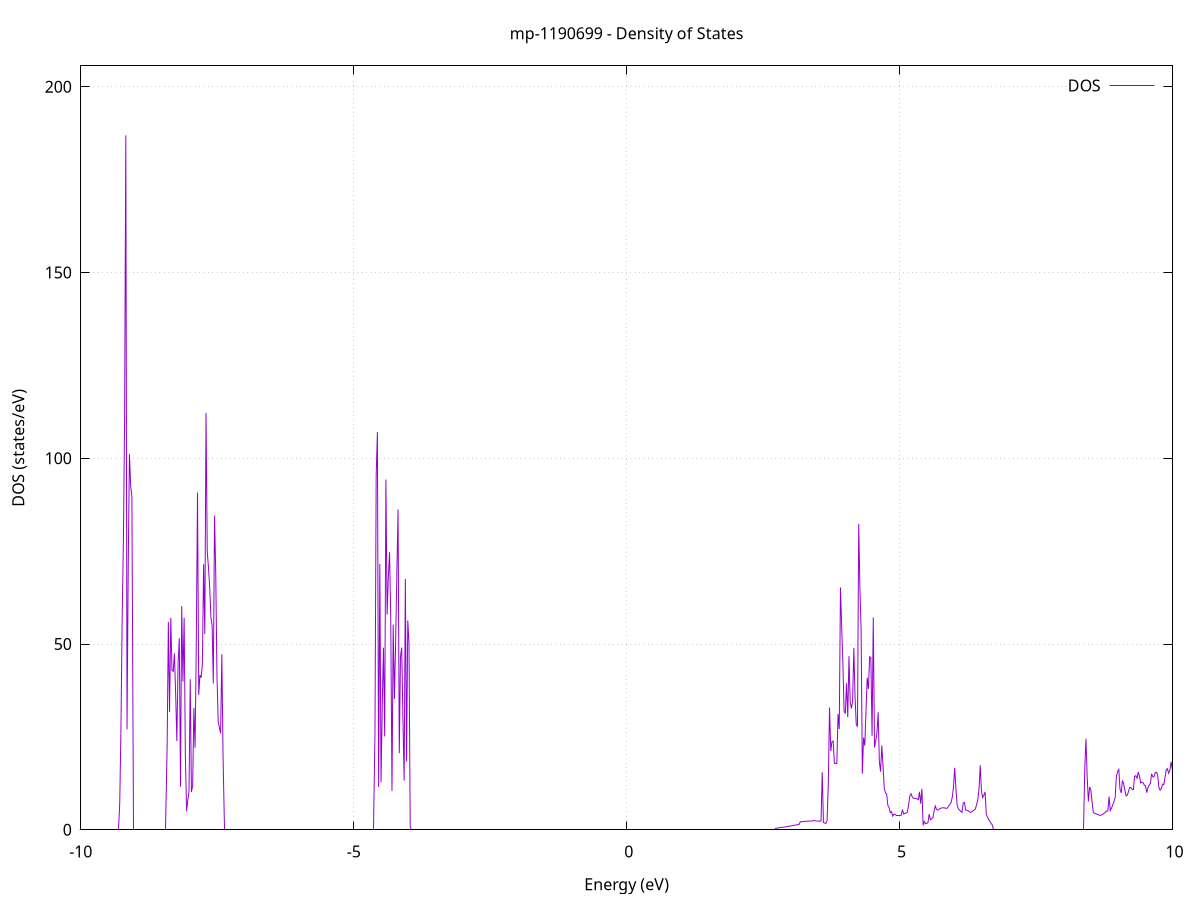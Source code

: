 set title 'mp-1190699 - Density of States'
set xlabel 'Energy (eV)'
set ylabel 'DOS (states/eV)'
set grid
set xrange [-10:10]
set yrange [0:205.639]
set xzeroaxis lt -1
set terminal png size 800,600
set output 'mp-1190699_dos_gnuplot.png'
plot '-' using 1:2 with lines title 'DOS'
-26.498200 0.000000
-26.476000 0.000000
-26.453700 0.000000
-26.431400 0.000000
-26.409200 0.000000
-26.386900 0.000000
-26.364600 0.000000
-26.342400 0.000000
-26.320100 0.000000
-26.297800 0.000000
-26.275600 0.000000
-26.253300 0.000000
-26.231000 0.000000
-26.208800 0.000000
-26.186500 0.000000
-26.164200 0.000000
-26.142000 0.000000
-26.119700 0.000000
-26.097400 0.000000
-26.075200 0.000000
-26.052900 0.000000
-26.030600 0.000000
-26.008400 0.000000
-25.986100 0.000000
-25.963800 0.000000
-25.941600 0.000000
-25.919300 0.000000
-25.897000 0.000000
-25.874800 0.000000
-25.852500 0.000000
-25.830200 0.000000
-25.808000 0.000000
-25.785700 0.000000
-25.763400 0.000000
-25.741200 0.000000
-25.718900 0.000000
-25.696600 0.000000
-25.674400 0.000000
-25.652100 0.000000
-25.629800 0.000000
-25.607600 0.000000
-25.585300 0.000000
-25.563000 0.000000
-25.540800 0.000000
-25.518500 0.000000
-25.496300 0.000000
-25.474000 0.000000
-25.451700 0.000000
-25.429500 0.000000
-25.407200 0.000000
-25.384900 0.000000
-25.362700 0.000000
-25.340400 0.000000
-25.318100 0.000000
-25.295900 0.000000
-25.273600 0.000000
-25.251300 0.000000
-25.229100 0.000000
-25.206800 0.000000
-25.184500 0.000000
-25.162300 0.000000
-25.140000 0.000000
-25.117700 0.000000
-25.095500 0.000000
-25.073200 0.000000
-25.050900 0.000000
-25.028700 0.000000
-25.006400 0.000000
-24.984100 0.000000
-24.961900 0.000000
-24.939600 0.000000
-24.917300 0.000000
-24.895100 0.000000
-24.872800 0.000000
-24.850500 0.000000
-24.828300 0.000000
-24.806000 0.000000
-24.783700 0.000000
-24.761500 0.000000
-24.739200 0.000000
-24.716900 0.000000
-24.694700 0.000000
-24.672400 0.000000
-24.650100 0.000000
-24.627900 0.000000
-24.605600 0.000000
-24.583300 0.000000
-24.561100 0.000000
-24.538800 0.000000
-24.516500 0.000000
-24.494300 0.000000
-24.472000 8.931600
-24.449700 28.499000
-24.427500 32.640000
-24.405200 110.197400
-24.383000 126.691300
-24.360700 60.199000
-24.338400 168.647500
-24.316200 189.656300
-24.293900 0.000000
-24.271600 0.000000
-24.249400 0.000000
-24.227100 0.000000
-24.204800 0.000000
-24.182600 0.000000
-24.160300 0.000000
-24.138000 0.000000
-24.115800 0.000000
-24.093500 0.000000
-24.071200 0.000000
-24.049000 0.000000
-24.026700 0.000000
-24.004400 0.000000
-23.982200 0.000000
-23.959900 0.000000
-23.937600 0.000000
-23.915400 0.000000
-23.893100 0.000000
-23.870800 0.000000
-23.848600 0.000000
-23.826300 0.000000
-23.804000 0.000000
-23.781800 0.000000
-23.759500 0.000000
-23.737200 0.000000
-23.715000 0.000000
-23.692700 0.000000
-23.670400 0.000000
-23.648200 0.000000
-23.625900 0.000000
-23.603600 0.000000
-23.581400 0.000000
-23.559100 0.000000
-23.536800 0.000000
-23.514600 0.000000
-23.492300 0.000000
-23.470000 0.000000
-23.447800 0.000000
-23.425500 0.000000
-23.403200 0.000000
-23.381000 439.553900
-23.358700 55.988100
-23.336400 288.811000
-23.314200 45.947500
-23.291900 0.000000
-23.269600 0.000000
-23.247400 0.000000
-23.225100 0.000000
-23.202900 0.000000
-23.180600 0.000000
-23.158300 0.000000
-23.136100 0.000000
-23.113800 0.000000
-23.091500 0.000000
-23.069300 0.000000
-23.047000 0.000000
-23.024700 0.000000
-23.002500 0.000000
-22.980200 0.000000
-22.957900 0.000000
-22.935700 0.000000
-22.913400 0.000000
-22.891100 0.000000
-22.868900 0.000000
-22.846600 0.000000
-22.824300 0.000000
-22.802100 0.000000
-22.779800 0.000000
-22.757500 0.000000
-22.735300 0.000000
-22.713000 0.000000
-22.690700 0.000000
-22.668500 0.000000
-22.646200 0.000000
-22.623900 0.000000
-22.601700 0.000000
-22.579400 0.000000
-22.557100 0.000000
-22.534900 0.000000
-22.512600 0.000000
-22.490300 0.000000
-22.468100 0.000000
-22.445800 0.000000
-22.423500 0.000000
-22.401300 0.000000
-22.379000 0.000000
-22.356700 0.000000
-22.334500 0.000000
-22.312200 0.000000
-22.289900 0.000000
-22.267700 0.000000
-22.245400 0.000000
-22.223100 0.000000
-22.200900 0.000000
-22.178600 0.000000
-22.156300 0.000000
-22.134100 0.000000
-22.111800 0.000000
-22.089600 0.000000
-22.067300 0.000000
-22.045000 0.000000
-22.022800 0.000000
-22.000500 0.000000
-21.978200 0.000000
-21.956000 0.000000
-21.933700 0.000000
-21.911400 0.000000
-21.889200 0.000000
-21.866900 0.000000
-21.844600 0.000000
-21.822400 0.000000
-21.800100 0.000000
-21.777800 0.000000
-21.755600 0.000000
-21.733300 0.000000
-21.711000 0.000000
-21.688800 0.000000
-21.666500 0.000000
-21.644200 0.000000
-21.622000 0.000000
-21.599700 0.000000
-21.577400 0.000000
-21.555200 0.000000
-21.532900 0.000000
-21.510600 0.000000
-21.488400 0.000000
-21.466100 0.000000
-21.443800 0.000000
-21.421600 0.000000
-21.399300 0.000000
-21.377000 0.000000
-21.354800 0.000000
-21.332500 0.000000
-21.310200 0.000000
-21.288000 0.000000
-21.265700 0.000000
-21.243400 0.000000
-21.221200 0.000000
-21.198900 0.000000
-21.176600 0.000000
-21.154400 0.000000
-21.132100 0.000000
-21.109800 0.000000
-21.087600 0.000000
-21.065300 0.000000
-21.043000 0.000000
-21.020800 0.000000
-20.998500 0.000000
-20.976200 0.000000
-20.954000 0.000000
-20.931700 0.000000
-20.909500 0.000000
-20.887200 0.000000
-20.864900 0.000000
-20.842700 0.000000
-20.820400 0.000000
-20.798100 0.000000
-20.775900 0.000000
-20.753600 0.000000
-20.731300 0.000000
-20.709100 0.000000
-20.686800 0.000000
-20.664500 0.000000
-20.642300 0.000000
-20.620000 0.000000
-20.597700 0.000000
-20.575500 0.000000
-20.553200 0.000000
-20.530900 0.000000
-20.508700 0.000000
-20.486400 0.000000
-20.464100 0.000000
-20.441900 0.000000
-20.419600 0.000000
-20.397300 0.000000
-20.375100 0.000000
-20.352800 0.000000
-20.330500 0.000000
-20.308300 0.000000
-20.286000 0.000000
-20.263700 0.000000
-20.241500 0.000000
-20.219200 0.000000
-20.196900 0.000000
-20.174700 0.000000
-20.152400 0.000000
-20.130100 0.000000
-20.107900 0.000000
-20.085600 0.000000
-20.063300 0.000000
-20.041100 0.000000
-20.018800 0.000000
-19.996500 0.000000
-19.974300 0.000000
-19.952000 0.000000
-19.929700 0.000000
-19.907500 0.000000
-19.885200 0.000000
-19.862900 0.000000
-19.840700 0.000000
-19.818400 0.000000
-19.796200 0.000000
-19.773900 0.000000
-19.751600 0.000000
-19.729400 0.000000
-19.707100 0.000000
-19.684800 0.000000
-19.662600 0.000000
-19.640300 0.000000
-19.618000 0.000000
-19.595800 0.000000
-19.573500 0.000000
-19.551200 0.000000
-19.529000 0.000000
-19.506700 0.000000
-19.484400 0.000000
-19.462200 0.000000
-19.439900 0.000000
-19.417600 0.000000
-19.395400 0.000000
-19.373100 0.000000
-19.350800 0.000000
-19.328600 0.000000
-19.306300 0.000000
-19.284000 0.000000
-19.261800 0.000000
-19.239500 0.000000
-19.217200 0.000000
-19.195000 0.000000
-19.172700 0.000000
-19.150400 0.000000
-19.128200 0.000000
-19.105900 0.000000
-19.083600 0.000000
-19.061400 0.000000
-19.039100 0.000000
-19.016800 0.000000
-18.994600 0.000000
-18.972300 0.000000
-18.950000 0.000000
-18.927800 0.000000
-18.905500 0.000000
-18.883200 0.000000
-18.861000 0.000000
-18.838700 0.000000
-18.816400 0.000000
-18.794200 0.000000
-18.771900 0.000000
-18.749600 0.000000
-18.727400 0.000000
-18.705100 0.000000
-18.682800 0.000000
-18.660600 0.000000
-18.638300 0.000000
-18.616100 0.000000
-18.593800 0.000000
-18.571500 0.000000
-18.549300 0.000000
-18.527000 0.000000
-18.504700 0.000000
-18.482500 0.000000
-18.460200 0.000000
-18.437900 0.000000
-18.415700 0.000000
-18.393400 0.000000
-18.371100 0.000000
-18.348900 0.000000
-18.326600 0.000000
-18.304300 0.000000
-18.282100 0.000000
-18.259800 0.000000
-18.237500 0.000000
-18.215300 0.000000
-18.193000 0.000000
-18.170700 0.000000
-18.148500 0.000000
-18.126200 0.000000
-18.103900 0.000000
-18.081700 0.000000
-18.059400 0.000000
-18.037100 0.000000
-18.014900 0.000000
-17.992600 0.000000
-17.970300 0.000000
-17.948100 0.000000
-17.925800 0.000000
-17.903500 0.000000
-17.881300 0.000000
-17.859000 0.000000
-17.836700 0.000000
-17.814500 0.000000
-17.792200 0.000000
-17.769900 0.000000
-17.747700 0.000000
-17.725400 0.000000
-17.703100 0.000000
-17.680900 0.000000
-17.658600 0.000000
-17.636300 0.000000
-17.614100 0.000000
-17.591800 0.000000
-17.569500 0.000000
-17.547300 0.000000
-17.525000 0.000000
-17.502800 0.000000
-17.480500 0.000000
-17.458200 0.000000
-17.436000 0.000000
-17.413700 0.000000
-17.391400 0.000000
-17.369200 0.000000
-17.346900 0.000000
-17.324600 0.000000
-17.302400 0.000000
-17.280100 0.000000
-17.257800 0.000000
-17.235600 0.000000
-17.213300 0.000000
-17.191000 0.000000
-17.168800 0.000000
-17.146500 0.000000
-17.124200 0.000000
-17.102000 0.000000
-17.079700 0.000000
-17.057400 0.000000
-17.035200 0.000000
-17.012900 0.000000
-16.990600 0.000000
-16.968400 0.000000
-16.946100 0.000000
-16.923800 0.000000
-16.901600 0.000000
-16.879300 0.000000
-16.857000 0.000000
-16.834800 0.000000
-16.812500 0.000000
-16.790200 0.000000
-16.768000 0.000000
-16.745700 0.000000
-16.723400 0.000000
-16.701200 0.000000
-16.678900 0.000000
-16.656600 0.000000
-16.634400 0.000000
-16.612100 0.000000
-16.589800 0.000000
-16.567600 0.000000
-16.545300 0.000000
-16.523000 0.000000
-16.500800 0.000000
-16.478500 0.000000
-16.456200 0.000000
-16.434000 0.000000
-16.411700 0.000000
-16.389400 0.000000
-16.367200 0.000000
-16.344900 0.000000
-16.322700 0.000000
-16.300400 0.000000
-16.278100 0.000000
-16.255900 0.000000
-16.233600 0.000000
-16.211300 0.000000
-16.189100 0.000000
-16.166800 0.000000
-16.144500 0.000000
-16.122300 0.000000
-16.100000 0.000000
-16.077700 0.000000
-16.055500 0.000000
-16.033200 0.000000
-16.010900 0.000000
-15.988700 0.000000
-15.966400 0.000000
-15.944100 0.000000
-15.921900 0.000000
-15.899600 0.000000
-15.877300 0.000000
-15.855100 0.000000
-15.832800 0.000000
-15.810500 0.000000
-15.788300 0.000000
-15.766000 0.000000
-15.743700 0.000000
-15.721500 0.000000
-15.699200 0.000000
-15.676900 0.000000
-15.654700 0.000000
-15.632400 0.000000
-15.610100 0.000000
-15.587900 0.000000
-15.565600 0.000000
-15.543300 0.000000
-15.521100 0.000000
-15.498800 0.000000
-15.476500 0.000000
-15.454300 0.000000
-15.432000 0.000000
-15.409700 0.000000
-15.387500 0.000000
-15.365200 0.000000
-15.342900 0.000000
-15.320700 0.000000
-15.298400 0.000000
-15.276100 0.000000
-15.253900 0.000000
-15.231600 0.000000
-15.209400 0.000000
-15.187100 0.000000
-15.164800 0.000000
-15.142600 0.000000
-15.120300 0.000000
-15.098000 0.000000
-15.075800 0.000000
-15.053500 0.000000
-15.031200 0.000000
-15.009000 0.000000
-14.986700 0.000000
-14.964400 0.000000
-14.942200 0.000000
-14.919900 0.000000
-14.897600 0.000000
-14.875400 0.000000
-14.853100 0.000000
-14.830800 0.000000
-14.808600 0.000000
-14.786300 0.000000
-14.764000 0.000000
-14.741800 0.000000
-14.719500 0.000000
-14.697200 0.000000
-14.675000 0.000000
-14.652700 0.000000
-14.630400 0.000000
-14.608200 0.000000
-14.585900 0.000000
-14.563600 0.000000
-14.541400 0.000000
-14.519100 0.000000
-14.496800 0.000000
-14.474600 0.000000
-14.452300 0.000000
-14.430000 0.000000
-14.407800 0.000000
-14.385500 0.000000
-14.363200 0.000000
-14.341000 0.000000
-14.318700 0.000000
-14.296400 0.000000
-14.274200 0.000000
-14.251900 0.000000
-14.229600 0.000000
-14.207400 0.000000
-14.185100 0.000000
-14.162800 0.000000
-14.140600 0.000000
-14.118300 0.000000
-14.096000 0.000000
-14.073800 0.000000
-14.051500 0.000000
-14.029300 0.000000
-14.007000 0.000000
-13.984700 0.000000
-13.962500 0.000000
-13.940200 0.000000
-13.917900 0.000000
-13.895700 0.000000
-13.873400 0.000000
-13.851100 0.000000
-13.828900 0.000000
-13.806600 0.000000
-13.784300 0.000000
-13.762100 0.000000
-13.739800 0.000000
-13.717500 0.000000
-13.695300 0.000000
-13.673000 0.000000
-13.650700 0.000000
-13.628500 0.000000
-13.606200 0.000000
-13.583900 0.000000
-13.561700 0.000000
-13.539400 0.000000
-13.517100 0.000000
-13.494900 0.000000
-13.472600 0.000000
-13.450300 0.000000
-13.428100 0.000000
-13.405800 0.000000
-13.383500 0.000000
-13.361300 0.000000
-13.339000 0.000000
-13.316700 0.000000
-13.294500 0.000000
-13.272200 0.000000
-13.249900 0.000000
-13.227700 0.000000
-13.205400 0.000000
-13.183100 0.000000
-13.160900 0.000000
-13.138600 0.000000
-13.116300 0.000000
-13.094100 0.000000
-13.071800 0.000000
-13.049500 0.000000
-13.027300 0.000000
-13.005000 0.000000
-12.982700 0.000000
-12.960500 0.000000
-12.938200 0.000000
-12.916000 0.000000
-12.893700 0.000000
-12.871400 0.000000
-12.849200 0.000000
-12.826900 0.000000
-12.804600 0.000000
-12.782400 0.000000
-12.760100 0.000000
-12.737800 0.000000
-12.715600 0.000000
-12.693300 0.000000
-12.671000 0.000000
-12.648800 0.000000
-12.626500 0.000000
-12.604200 0.000000
-12.582000 0.000000
-12.559700 0.000000
-12.537400 0.000000
-12.515200 0.000000
-12.492900 0.000000
-12.470600 0.000000
-12.448400 0.000000
-12.426100 0.000000
-12.403800 0.000000
-12.381600 0.000000
-12.359300 0.000000
-12.337000 0.000000
-12.314800 0.000000
-12.292500 0.000000
-12.270200 0.000000
-12.248000 0.000000
-12.225700 0.000000
-12.203400 0.000000
-12.181200 0.000000
-12.158900 0.000000
-12.136600 0.000000
-12.114400 0.000000
-12.092100 0.000000
-12.069800 0.000000
-12.047600 0.000000
-12.025300 0.000000
-12.003000 0.000000
-11.980800 0.000000
-11.958500 0.000000
-11.936200 0.000000
-11.914000 0.000000
-11.891700 0.000000
-11.869400 0.000000
-11.847200 0.000000
-11.824900 0.000000
-11.802600 0.000000
-11.780400 0.000000
-11.758100 0.000000
-11.735900 0.000000
-11.713600 0.000000
-11.691300 0.000000
-11.669100 0.000000
-11.646800 0.000000
-11.624500 0.000000
-11.602300 0.000000
-11.580000 0.000000
-11.557700 0.000000
-11.535500 0.000000
-11.513200 0.000000
-11.490900 0.000000
-11.468700 0.000000
-11.446400 0.000000
-11.424100 0.000000
-11.401900 0.000000
-11.379600 0.000000
-11.357300 0.000000
-11.335100 0.000000
-11.312800 0.000000
-11.290500 0.000000
-11.268300 0.000000
-11.246000 0.000000
-11.223700 0.000000
-11.201500 0.000000
-11.179200 0.000000
-11.156900 0.000000
-11.134700 0.000000
-11.112400 0.000000
-11.090100 0.000000
-11.067900 0.000000
-11.045600 0.000000
-11.023300 0.000000
-11.001100 0.000000
-10.978800 0.000000
-10.956500 0.000000
-10.934300 0.000000
-10.912000 0.000000
-10.889700 0.000000
-10.867500 0.000000
-10.845200 0.000000
-10.822900 0.000000
-10.800700 0.000000
-10.778400 0.000000
-10.756100 0.000000
-10.733900 0.000000
-10.711600 0.000000
-10.689300 0.000000
-10.667100 0.000000
-10.644800 0.000000
-10.622600 0.000000
-10.600300 0.000000
-10.578000 0.000000
-10.555800 0.000000
-10.533500 0.000000
-10.511200 0.000000
-10.489000 0.000000
-10.466700 0.000000
-10.444400 0.000000
-10.422200 0.000000
-10.399900 0.000000
-10.377600 0.000000
-10.355400 0.000000
-10.333100 0.000000
-10.310800 0.000000
-10.288600 0.000000
-10.266300 0.000000
-10.244000 0.000000
-10.221800 0.000000
-10.199500 0.000000
-10.177200 0.000000
-10.155000 0.000000
-10.132700 0.000000
-10.110400 0.000000
-10.088200 0.000000
-10.065900 0.000000
-10.043600 0.000000
-10.021400 0.000000
-9.999100 0.000000
-9.976800 0.000000
-9.954600 0.000000
-9.932300 0.000000
-9.910000 0.000000
-9.887800 0.000000
-9.865500 0.000000
-9.843200 0.000000
-9.821000 0.000000
-9.798700 0.000000
-9.776400 0.000000
-9.754200 0.000000
-9.731900 0.000000
-9.709600 0.000000
-9.687400 0.000000
-9.665100 0.000000
-9.642800 0.000000
-9.620600 0.000000
-9.598300 0.000000
-9.576000 0.000000
-9.553800 0.000000
-9.531500 0.000000
-9.509200 0.000000
-9.487000 0.000000
-9.464700 0.000000
-9.442500 0.000000
-9.420200 0.000000
-9.397900 0.000000
-9.375700 0.000000
-9.353400 0.000000
-9.331100 0.000000
-9.308900 0.000000
-9.286600 7.051000
-9.264300 27.484100
-9.242100 56.668300
-9.219800 77.087000
-9.197500 110.519100
-9.175300 186.944400
-9.153000 27.037300
-9.130700 71.317200
-9.108500 101.119900
-9.086200 92.502600
-9.063900 89.612700
-9.041700 0.000000
-9.019400 0.000000
-8.997100 0.000000
-8.974900 0.000000
-8.952600 0.000000
-8.930300 0.000000
-8.908100 0.000000
-8.885800 0.000000
-8.863500 0.000000
-8.841300 0.000000
-8.819000 0.000000
-8.796700 0.000000
-8.774500 0.000000
-8.752200 0.000000
-8.729900 0.000000
-8.707700 0.000000
-8.685400 0.000000
-8.663100 0.000000
-8.640900 0.000000
-8.618600 0.000000
-8.596300 0.000000
-8.574100 0.000000
-8.551800 0.000000
-8.529500 0.000000
-8.507300 0.000000
-8.485000 0.000000
-8.462700 0.000000
-8.440500 0.000000
-8.418200 22.455200
-8.395900 55.946500
-8.373700 31.686300
-8.351400 57.083000
-8.329200 42.935500
-8.306900 42.617400
-8.284600 47.499800
-8.262400 36.685200
-8.240100 23.882500
-8.217800 44.676800
-8.195600 51.591500
-8.173300 11.610100
-8.151000 60.227500
-8.128800 39.874300
-8.106500 57.077300
-8.084200 20.047600
-8.062000 4.983100
-8.039700 8.007600
-8.017400 10.308600
-7.995200 40.546800
-7.972900 10.152400
-7.950600 11.958000
-7.928400 32.830600
-7.906100 22.090200
-7.883800 50.712400
-7.861600 90.781500
-7.839300 36.316200
-7.817000 41.652600
-7.794800 40.932700
-7.772500 44.604000
-7.750200 71.462900
-7.728000 52.673900
-7.705700 112.216700
-7.683400 74.908800
-7.661200 70.647600
-7.638900 65.500500
-7.616600 57.248400
-7.594400 55.035800
-7.572100 39.408900
-7.549800 84.577400
-7.527600 68.893000
-7.505300 41.664000
-7.483000 29.129200
-7.460800 27.526200
-7.438500 25.972800
-7.416200 47.266900
-7.394000 19.881700
-7.371700 0.000000
-7.349400 0.000000
-7.327200 0.000000
-7.304900 0.000000
-7.282600 0.000000
-7.260400 0.000000
-7.238100 0.000000
-7.215800 0.000000
-7.193600 0.000000
-7.171300 0.000000
-7.149100 0.000000
-7.126800 0.000000
-7.104500 0.000000
-7.082300 0.000000
-7.060000 0.000000
-7.037700 0.000000
-7.015500 0.000000
-6.993200 0.000000
-6.970900 0.000000
-6.948700 0.000000
-6.926400 0.000000
-6.904100 0.000000
-6.881900 0.000000
-6.859600 0.000000
-6.837300 0.000000
-6.815100 0.000000
-6.792800 0.000000
-6.770500 0.000000
-6.748300 0.000000
-6.726000 0.000000
-6.703700 0.000000
-6.681500 0.000000
-6.659200 0.000000
-6.636900 0.000000
-6.614700 0.000000
-6.592400 0.000000
-6.570100 0.000000
-6.547900 0.000000
-6.525600 0.000000
-6.503300 0.000000
-6.481100 0.000000
-6.458800 0.000000
-6.436500 0.000000
-6.414300 0.000000
-6.392000 0.000000
-6.369700 0.000000
-6.347500 0.000000
-6.325200 0.000000
-6.302900 0.000000
-6.280700 0.000000
-6.258400 0.000000
-6.236100 0.000000
-6.213900 0.000000
-6.191600 0.000000
-6.169300 0.000000
-6.147100 0.000000
-6.124800 0.000000
-6.102500 0.000000
-6.080300 0.000000
-6.058000 0.000000
-6.035800 0.000000
-6.013500 0.000000
-5.991200 0.000000
-5.969000 0.000000
-5.946700 0.000000
-5.924400 0.000000
-5.902200 0.000000
-5.879900 0.000000
-5.857600 0.000000
-5.835400 0.000000
-5.813100 0.000000
-5.790800 0.000000
-5.768600 0.000000
-5.746300 0.000000
-5.724000 0.000000
-5.701800 0.000000
-5.679500 0.000000
-5.657200 0.000000
-5.635000 0.000000
-5.612700 0.000000
-5.590400 0.000000
-5.568200 0.000000
-5.545900 0.000000
-5.523600 0.000000
-5.501400 0.000000
-5.479100 0.000000
-5.456800 0.000000
-5.434600 0.000000
-5.412300 0.000000
-5.390000 0.000000
-5.367800 0.000000
-5.345500 0.000000
-5.323200 0.000000
-5.301000 0.000000
-5.278700 0.000000
-5.256400 0.000000
-5.234200 0.000000
-5.211900 0.000000
-5.189600 0.000000
-5.167400 0.000000
-5.145100 0.000000
-5.122800 0.000000
-5.100600 0.000000
-5.078300 0.000000
-5.056000 0.000000
-5.033800 0.000000
-5.011500 0.000000
-4.989200 0.000000
-4.967000 0.000000
-4.944700 0.000000
-4.922400 0.000000
-4.900200 0.000000
-4.877900 0.000000
-4.855700 0.000000
-4.833400 0.000000
-4.811100 0.000000
-4.788900 0.000000
-4.766600 0.000000
-4.744300 0.000000
-4.722100 0.000000
-4.699800 0.000000
-4.677500 0.000000
-4.655300 0.000000
-4.633000 0.000000
-4.610700 25.791800
-4.588500 95.340500
-4.566200 107.052700
-4.543900 11.506700
-4.521700 71.537700
-4.499400 12.772400
-4.477100 33.716200
-4.454900 49.027000
-4.432600 25.125200
-4.410300 94.277300
-4.388100 57.922500
-4.365800 68.183800
-4.343500 74.724200
-4.321300 56.586800
-4.299000 10.464900
-4.276700 55.170700
-4.254500 35.187200
-4.232200 50.347200
-4.209900 68.969400
-4.187700 86.263600
-4.165400 20.619200
-4.143100 46.655500
-4.120900 49.049000
-4.098600 29.789300
-4.076300 13.259300
-4.054100 67.541500
-4.031800 18.388800
-4.009500 56.362200
-3.987300 50.090600
-3.965000 0.711500
-3.942700 0.000000
-3.920500 0.000000
-3.898200 0.000000
-3.875900 0.000000
-3.853700 0.000000
-3.831400 0.000000
-3.809100 0.000000
-3.786900 0.000000
-3.764600 0.000000
-3.742400 0.000000
-3.720100 0.000000
-3.697800 0.000000
-3.675600 0.000000
-3.653300 0.000000
-3.631000 0.000000
-3.608800 0.000000
-3.586500 0.000000
-3.564200 0.000000
-3.542000 0.000000
-3.519700 0.000000
-3.497400 0.000000
-3.475200 0.000000
-3.452900 0.000000
-3.430600 0.000000
-3.408400 0.000000
-3.386100 0.000000
-3.363800 0.000000
-3.341600 0.000000
-3.319300 0.000000
-3.297000 0.000000
-3.274800 0.000000
-3.252500 0.000000
-3.230200 0.000000
-3.208000 0.000000
-3.185700 0.000000
-3.163400 0.000000
-3.141200 0.000000
-3.118900 0.000000
-3.096600 0.000000
-3.074400 0.000000
-3.052100 0.000000
-3.029800 0.000000
-3.007600 0.000000
-2.985300 0.000000
-2.963000 0.000000
-2.940800 0.000000
-2.918500 0.000000
-2.896200 0.000000
-2.874000 0.000000
-2.851700 0.000000
-2.829400 0.000000
-2.807200 0.000000
-2.784900 0.000000
-2.762600 0.000000
-2.740400 0.000000
-2.718100 0.000000
-2.695800 0.000000
-2.673600 0.000000
-2.651300 0.000000
-2.629000 0.000000
-2.606800 0.000000
-2.584500 0.000000
-2.562300 0.000000
-2.540000 0.000000
-2.517700 0.000000
-2.495500 0.000000
-2.473200 0.000000
-2.450900 0.000000
-2.428700 0.000000
-2.406400 0.000000
-2.384100 0.000000
-2.361900 0.000000
-2.339600 0.000000
-2.317300 0.000000
-2.295100 0.000000
-2.272800 0.000000
-2.250500 0.000000
-2.228300 0.000000
-2.206000 0.000000
-2.183700 0.000000
-2.161500 0.000000
-2.139200 0.000000
-2.116900 0.000000
-2.094700 0.000000
-2.072400 0.000000
-2.050100 0.000000
-2.027900 0.000000
-2.005600 0.000000
-1.983300 0.000000
-1.961100 0.000000
-1.938800 0.000000
-1.916500 0.000000
-1.894300 0.000000
-1.872000 0.000000
-1.849700 0.000000
-1.827500 0.000000
-1.805200 0.000000
-1.782900 0.000000
-1.760700 0.000000
-1.738400 0.000000
-1.716100 0.000000
-1.693900 0.000000
-1.671600 0.000000
-1.649300 0.000000
-1.627100 0.000000
-1.604800 0.000000
-1.582500 0.000000
-1.560300 0.000000
-1.538000 0.000000
-1.515700 0.000000
-1.493500 0.000000
-1.471200 0.000000
-1.449000 0.000000
-1.426700 0.000000
-1.404400 0.000000
-1.382200 0.000000
-1.359900 0.000000
-1.337600 0.000000
-1.315400 0.000000
-1.293100 0.000000
-1.270800 0.000000
-1.248600 0.000000
-1.226300 0.000000
-1.204000 0.000000
-1.181800 0.000000
-1.159500 0.000000
-1.137200 0.000000
-1.115000 0.000000
-1.092700 0.000000
-1.070400 0.000000
-1.048200 0.000000
-1.025900 0.000000
-1.003600 0.000000
-0.981400 0.000000
-0.959100 0.000000
-0.936800 0.000000
-0.914600 0.000000
-0.892300 0.000000
-0.870000 0.000000
-0.847800 0.000000
-0.825500 0.000000
-0.803200 0.000000
-0.781000 0.000000
-0.758700 0.000000
-0.736400 0.000000
-0.714200 0.000000
-0.691900 0.000000
-0.669600 0.000000
-0.647400 0.000000
-0.625100 0.000000
-0.602800 0.000000
-0.580600 0.000000
-0.558300 0.000000
-0.536000 0.000000
-0.513800 0.000000
-0.491500 0.000000
-0.469200 0.000000
-0.447000 0.000000
-0.424700 0.000000
-0.402400 0.000000
-0.380200 0.000000
-0.357900 0.000000
-0.335600 0.000000
-0.313400 0.000000
-0.291100 0.000000
-0.268900 0.000000
-0.246600 0.000000
-0.224300 0.000000
-0.202100 0.000000
-0.179800 0.000000
-0.157500 0.000000
-0.135300 0.000000
-0.113000 0.000000
-0.090700 0.000000
-0.068500 0.000000
-0.046200 0.000000
-0.023900 0.000000
-0.001700 0.000000
0.020600 0.000000
0.042900 0.000000
0.065100 0.000000
0.087400 0.000000
0.109700 0.000000
0.131900 0.000000
0.154200 0.000000
0.176500 0.000000
0.198700 0.000000
0.221000 0.000000
0.243300 0.000000
0.265500 0.000000
0.287800 0.000000
0.310100 0.000000
0.332300 0.000000
0.354600 0.000000
0.376900 0.000000
0.399100 0.000000
0.421400 0.000000
0.443700 0.000000
0.465900 0.000000
0.488200 0.000000
0.510500 0.000000
0.532700 0.000000
0.555000 0.000000
0.577300 0.000000
0.599500 0.000000
0.621800 0.000000
0.644100 0.000000
0.666300 0.000000
0.688600 0.000000
0.710900 0.000000
0.733100 0.000000
0.755400 0.000000
0.777700 0.000000
0.799900 0.000000
0.822200 0.000000
0.844400 0.000000
0.866700 0.000000
0.889000 0.000000
0.911200 0.000000
0.933500 0.000000
0.955800 0.000000
0.978000 0.000000
1.000300 0.000000
1.022600 0.000000
1.044800 0.000000
1.067100 0.000000
1.089400 0.000000
1.111600 0.000000
1.133900 0.000000
1.156200 0.000000
1.178400 0.000000
1.200700 0.000000
1.223000 0.000000
1.245200 0.000000
1.267500 0.000000
1.289800 0.000000
1.312000 0.000000
1.334300 0.000000
1.356600 0.000000
1.378800 0.000000
1.401100 0.000000
1.423400 0.000000
1.445600 0.000000
1.467900 0.000000
1.490200 0.000000
1.512400 0.000000
1.534700 0.000000
1.557000 0.000000
1.579200 0.000000
1.601500 0.000000
1.623800 0.000000
1.646000 0.000000
1.668300 0.000000
1.690600 0.000000
1.712800 0.000000
1.735100 0.000000
1.757400 0.000000
1.779600 0.000000
1.801900 0.000000
1.824200 0.000000
1.846400 0.000000
1.868700 0.000000
1.891000 0.000000
1.913200 0.000000
1.935500 0.000000
1.957800 0.000000
1.980000 0.000000
2.002300 0.000000
2.024500 0.000000
2.046800 0.000000
2.069100 0.000000
2.091300 0.000000
2.113600 0.000000
2.135900 0.000000
2.158100 0.000000
2.180400 0.000000
2.202700 0.000000
2.224900 0.000000
2.247200 0.000000
2.269500 0.000000
2.291700 0.000000
2.314000 0.000000
2.336300 0.000000
2.358500 0.000000
2.380800 0.000000
2.403100 0.000000
2.425300 0.000000
2.447600 0.000000
2.469900 0.000000
2.492100 0.000000
2.514400 0.000000
2.536700 0.000000
2.558900 0.000000
2.581200 0.000000
2.603500 0.000000
2.625700 0.000000
2.648000 0.000000
2.670300 0.000000
2.692500 0.000000
2.714800 0.000000
2.737100 0.430900
2.759300 0.473300
2.781600 0.517100
2.803900 0.562400
2.826100 0.609000
2.848400 0.657100
2.870700 0.706600
2.892900 0.757500
2.915200 0.809800
2.937500 0.863500
2.959700 0.918600
2.982000 0.975100
3.004300 1.033000
3.026500 1.092400
3.048800 1.153100
3.071100 1.215300
3.093300 1.278900
3.115600 1.343800
3.137800 1.410200
3.160100 1.478000
3.182400 2.147600
3.204600 2.175100
3.226900 2.210700
3.249200 2.242600
3.271400 2.270900
3.293700 2.295400
3.316000 2.316300
3.338200 2.333500
3.360500 2.347000
3.382800 2.356900
3.405000 2.363000
3.427300 2.365500
3.449600 2.364300
3.471800 2.359400
3.494100 2.350900
3.516400 2.338700
3.538600 2.322800
3.560900 2.303200
3.583200 15.453900
3.605400 1.950400
3.627700 1.829700
3.650000 1.712300
3.672200 2.464100
3.694500 12.527800
3.716800 32.923600
3.739000 21.218300
3.761300 23.714200
3.783600 23.888200
3.805800 17.874600
3.828100 17.901100
3.850400 17.783100
3.872600 31.203700
3.894900 27.112300
3.917200 65.231800
3.939400 54.709600
3.961700 44.683700
3.984000 31.765400
4.006200 31.405200
4.028500 39.429800
4.050800 30.312100
4.073000 46.746600
4.095300 34.488900
4.117600 32.647000
4.139800 34.721800
4.162100 48.942400
4.184400 35.753600
4.206600 28.349400
4.228900 27.755000
4.251200 82.324900
4.273400 65.075600
4.295700 53.585600
4.317900 15.088500
4.340200 24.807000
4.362500 22.653500
4.384700 31.819700
4.407000 40.953800
4.429300 37.893600
4.451500 46.574600
4.473800 46.323300
4.496100 25.305000
4.518300 57.168900
4.540600 22.142300
4.562900 23.910400
4.585100 26.053600
4.607400 31.632400
4.629700 18.242700
4.651900 15.658600
4.674200 22.669700
4.696500 17.285000
4.718700 11.278700
4.741000 9.930100
4.763300 9.604900
4.785500 6.571500
4.807800 5.995800
4.830100 4.621300
4.852300 4.877700
4.874600 3.693500
4.896900 4.219800
4.919100 4.154600
4.941400 3.818900
4.963700 3.818100
4.985900 3.833500
5.008200 3.865400
5.030500 3.913600
5.052700 5.453800
5.075000 4.222400
5.097300 4.387400
5.119500 4.560700
5.141800 4.742400
5.164100 6.538200
5.186300 9.039500
5.208600 9.721900
5.230900 8.914600
5.253100 8.485700
5.275400 8.479400
5.297700 8.412800
5.319900 8.285900
5.342200 8.098500
5.364500 10.225600
5.386700 7.036100
5.409000 11.015800
5.431200 1.237200
5.453500 2.240600
5.475800 1.626600
5.498000 1.717600
5.520300 1.919400
5.542600 4.235200
5.564800 2.677200
5.587100 2.940600
5.609400 3.216400
5.631600 4.896700
5.653900 6.390900
5.676200 5.497900
5.698400 5.284800
5.720700 5.533700
5.743000 5.721500
5.765200 5.848400
5.787500 5.914300
5.809800 5.919200
5.832000 5.863100
5.854300 5.746100
5.876600 5.871100
5.898800 6.389500
5.921100 6.721000
5.943400 7.350700
5.965600 8.775400
5.987900 11.527200
6.010200 16.671300
6.032400 11.066300
6.054700 6.646900
6.077000 5.629300
6.099200 5.284800
6.121500 4.971700
6.143800 4.689900
6.166000 7.192100
6.188300 7.376500
6.210600 5.303500
6.232800 5.298800
6.255100 5.155000
6.277400 4.863900
6.299600 4.679400
6.321900 4.884400
6.344200 5.088300
6.366400 5.291000
6.388700 5.608800
6.411000 6.802100
6.433200 8.022300
6.455500 11.060300
6.477800 17.381900
6.500000 10.469100
6.522300 8.669200
6.544600 9.310200
6.566800 10.184600
6.589100 4.094200
6.611300 3.417300
6.633600 2.792300
6.655900 2.219100
6.678100 1.697800
6.700400 1.228300
6.722700 0.000000
6.744900 0.000000
6.767200 0.000000
6.789500 0.000000
6.811700 0.000000
6.834000 0.000000
6.856300 0.000000
6.878500 0.000000
6.900800 0.000000
6.923100 0.000000
6.945300 0.000000
6.967600 0.000000
6.989900 0.000000
7.012100 0.000000
7.034400 0.000000
7.056700 0.000000
7.078900 0.000000
7.101200 0.000000
7.123500 0.000000
7.145700 0.000000
7.168000 0.000000
7.190300 0.000000
7.212500 0.000000
7.234800 0.000000
7.257100 0.000000
7.279300 0.000000
7.301600 0.000000
7.323900 0.000000
7.346100 0.000000
7.368400 0.000000
7.390700 0.000000
7.412900 0.000000
7.435200 0.000000
7.457500 0.000000
7.479700 0.000000
7.502000 0.000000
7.524300 0.000000
7.546500 0.000000
7.568800 0.000000
7.591100 0.000000
7.613300 0.000000
7.635600 0.000000
7.657900 0.000000
7.680100 0.000000
7.702400 0.000000
7.724600 0.000000
7.746900 0.000000
7.769200 0.000000
7.791400 0.000000
7.813700 0.000000
7.836000 0.000000
7.858200 0.000000
7.880500 0.000000
7.902800 0.000000
7.925000 0.000000
7.947300 0.000000
7.969600 0.000000
7.991800 0.000000
8.014100 0.000000
8.036400 0.000000
8.058600 0.000000
8.080900 0.000000
8.103200 0.000000
8.125400 0.000000
8.147700 0.000000
8.170000 0.000000
8.192200 0.000000
8.214500 0.000000
8.236800 0.000000
8.259000 0.000000
8.281300 0.000000
8.303600 0.000000
8.325800 0.000000
8.348100 0.000000
8.370400 0.000000
8.392600 16.394100
8.414900 24.485600
8.437200 14.084100
8.459400 7.646000
8.481700 11.512900
8.504000 10.777900
8.526200 7.558000
8.548500 4.732000
8.570800 4.433700
8.593000 4.313500
8.615300 4.193300
8.637600 4.072900
8.659800 3.952500
8.682100 3.871700
8.704400 4.036200
8.726600 4.230300
8.748900 4.454200
8.771200 4.740300
8.793400 5.073400
8.815700 5.058400
8.838000 8.936700
8.860200 5.176500
8.882500 5.828700
8.904700 6.649100
8.927000 7.595900
8.949300 8.560400
8.971500 14.263000
8.993800 15.665100
9.016100 16.245700
9.038300 10.898800
9.060600 9.920500
9.082900 13.294500
9.105100 12.323800
9.127400 10.716700
9.149700 9.125000
9.171900 9.346400
9.194200 10.283900
9.216500 11.402800
9.238700 11.391100
9.261000 10.854500
9.283300 10.792700
9.305500 14.342700
9.327800 14.581800
9.350100 13.851700
9.372300 15.524800
9.394600 14.470000
9.416900 12.606000
9.439100 12.845600
9.461400 12.676500
9.483700 12.000100
9.505900 11.835800
9.528200 9.981100
9.550500 11.407800
9.572700 12.039600
9.595000 12.501800
9.617300 15.085400
9.639500 14.241800
9.661800 14.258600
9.684100 15.382100
9.706300 15.518000
9.728600 14.647400
9.750900 11.346400
9.773100 10.650200
9.795400 11.110300
9.817700 12.272500
9.839900 12.146700
9.862200 14.050900
9.884500 16.111600
9.906700 16.458900
9.929000 15.214300
9.951300 15.939300
9.973500 18.288100
9.995800 16.374600
10.018000 12.391600
10.040300 12.032600
10.062600 11.701900
10.084800 11.640700
10.107100 11.371500
10.129400 13.315900
10.151600 12.472400
10.173900 14.822500
10.196200 15.285000
10.218400 16.662300
10.240700 18.783100
10.263000 17.796600
10.285200 13.714200
10.307500 14.650500
10.329800 19.922300
10.352000 18.096300
10.374300 17.267300
10.396600 15.462300
10.418800 17.102900
10.441100 15.355700
10.463400 14.074600
10.485600 13.996700
10.507900 15.185700
10.530200 13.912100
10.552400 13.220700
10.574700 15.276700
10.597000 32.406800
10.619200 26.988000
10.641500 14.207000
10.663800 12.286200
10.686000 11.827000
10.708300 16.428900
10.730600 16.843900
10.752800 13.918200
10.775100 8.460900
10.797400 6.578500
10.819600 6.371800
10.841900 26.475700
10.864200 14.357800
10.886400 8.904700
10.908700 11.640000
10.931000 28.116300
10.953200 20.873100
10.975500 19.788700
10.997800 13.414400
11.020000 10.728900
11.042300 13.458000
11.064600 25.555100
11.086800 20.783500
11.109100 18.247000
11.131400 13.135800
11.153600 9.777700
11.175900 8.435200
11.198100 8.291400
11.220400 8.060200
11.242700 8.215000
11.264900 8.977400
11.287200 10.379300
11.309500 10.776900
11.331700 11.099100
11.354000 9.010100
11.376300 8.767200
11.398500 7.603800
11.420800 7.251900
11.443100 6.955800
11.465300 6.896600
11.487600 6.941200
11.509900 7.392000
11.532100 7.722500
11.554400 7.810900
11.576700 8.091400
11.598900 7.635700
11.621200 7.018500
11.643500 7.171100
11.665700 7.334700
11.688000 7.509300
11.710300 7.727300
11.732500 12.982300
11.754800 14.616800
11.777100 12.971400
11.799300 10.382200
11.821600 9.825000
11.843900 9.226700
11.866100 9.084200
11.888400 9.100700
11.910700 9.106000
11.932900 9.090600
11.955200 9.100300
11.977500 9.189600
11.999700 9.851000
12.022000 10.637100
12.044300 12.349700
12.066500 11.152500
12.088800 8.447100
12.111100 7.726800
12.133300 6.918000
12.155600 6.020800
12.177900 5.384600
12.200100 5.277600
12.222400 5.416600
12.244700 6.443800
12.266900 8.339600
12.289200 3.758800
12.311400 3.698700
12.333700 3.657800
12.356000 3.616900
12.378200 4.009100
12.400500 6.155100
12.422800 7.870000
12.445000 9.274200
12.467300 8.632900
12.489600 8.807800
12.511800 8.832600
12.534100 8.837500
12.556400 8.824300
12.578600 9.024100
12.600900 9.289800
12.623200 9.739200
12.645400 10.055500
12.667700 10.119200
12.690000 9.930300
12.712200 9.525600
12.734500 8.972100
12.756800 8.475800
12.779000 8.059700
12.801300 7.736900
12.823600 8.332000
12.845800 8.866600
12.868100 8.859700
12.890400 9.087100
12.912600 10.610900
12.934900 9.062900
12.957200 7.921300
12.979400 7.495600
13.001700 7.013800
13.024000 6.476000
13.046200 6.194400
13.068500 6.250100
13.090800 6.159000
13.113000 5.884500
13.135300 5.426500
13.157600 4.881400
13.179800 4.308000
13.202100 4.094100
13.224400 4.404700
13.246600 4.718500
13.268900 5.035400
13.291200 5.375500
13.313400 5.889500
13.335700 7.446500
13.358000 10.834700
13.380200 9.370000
13.402500 7.835200
13.424800 7.486700
13.447000 6.913800
13.469300 6.124900
13.491500 5.066900
13.513800 4.028000
13.536100 2.876200
13.558300 2.637900
13.580600 2.394100
13.602900 2.755100
13.625100 4.165100
13.647400 6.006100
13.669700 7.861100
13.691900 9.723400
13.714200 12.819800
13.736500 14.995100
13.758700 14.488900
13.781000 11.301400
13.803300 9.836700
13.825500 11.203500
13.847800 13.888700
13.870100 19.260900
13.892300 17.405700
13.914600 13.999100
13.936900 10.032900
13.959100 6.339000
13.981400 4.259200
14.003700 2.479500
14.025900 1.509200
14.048200 1.395300
14.070500 4.311500
14.092700 7.676900
14.115000 8.772100
14.137300 9.868200
14.159500 12.400400
14.181800 12.156600
14.204100 8.917300
14.226300 7.459200
14.248600 7.586000
14.270900 7.305300
14.293100 6.617100
14.315400 5.521300
14.337700 3.763900
14.359900 5.051700
14.382200 15.138100
14.404500 18.521800
14.426700 16.137900
14.449000 12.317400
14.471300 9.912900
14.493500 7.181500
14.515800 4.204000
14.538100 3.295300
14.560300 3.423500
14.582600 3.593400
14.604800 3.804900
14.627100 4.058000
14.649400 5.318200
14.671600 9.409700
14.693900 15.240600
14.716200 18.660900
14.738400 20.289000
14.760700 21.618800
14.783000 12.550300
14.805200 12.735800
14.827500 14.371700
14.849800 18.611000
14.872000 15.509100
14.894300 10.841200
14.916600 10.820800
14.938800 11.062000
14.961100 11.841300
14.983400 11.244000
15.005600 10.198000
15.027900 10.519300
15.050200 10.928600
15.072400 10.992000
15.094700 10.755200
15.117000 14.269700
15.139200 8.438900
15.161500 8.528000
15.183800 8.613700
15.206000 9.788300
15.228300 12.541100
15.250600 12.598000
15.272800 9.952800
15.295100 5.612700
15.317400 10.414300
15.339600 11.202500
15.361900 11.587800
15.384200 9.793500
15.406400 8.309900
15.428700 10.682000
15.451000 13.344400
15.473200 12.455300
15.495500 12.988000
15.517800 13.563200
15.540000 17.653200
15.562300 14.320700
15.584600 12.309700
15.606800 11.579000
15.629100 11.040600
15.651400 10.694500
15.673600 10.657800
15.695900 14.517500
15.718200 10.960900
15.740400 7.461000
15.762700 4.520900
15.784900 3.173500
15.807200 4.590000
15.829500 10.002500
15.851700 20.250300
15.874000 17.617300
15.896300 10.674700
15.918500 5.521000
15.940800 2.892000
15.963100 1.244700
15.985300 0.256300
16.007600 0.000800
16.029900 0.000000
16.052100 0.000000
16.074400 0.000000
16.096700 0.000000
16.118900 0.000000
16.141200 0.000000
16.163500 0.000000
16.185700 0.000000
16.208000 0.000000
16.230300 0.000000
16.252500 0.000000
16.274800 0.000000
16.297100 0.000000
16.319300 0.000000
16.341600 0.000000
16.363900 0.000000
16.386100 0.000000
16.408400 0.000000
16.430700 0.000000
16.452900 0.000000
16.475200 0.000000
16.497500 0.000000
16.519700 0.000000
16.542000 0.000000
16.564300 0.000000
16.586500 0.000000
16.608800 0.000000
16.631100 0.000000
16.653300 0.000000
16.675600 0.000000
16.697900 0.000000
16.720100 0.000000
16.742400 0.000000
16.764700 0.000000
16.786900 0.000000
16.809200 0.000000
16.831500 0.000000
16.853700 0.000000
16.876000 0.000000
16.898200 0.000000
16.920500 0.000000
16.942800 0.000000
16.965000 0.000000
16.987300 0.000000
17.009600 0.000000
17.031800 0.000000
17.054100 0.000000
17.076400 0.000000
17.098600 0.000000
17.120900 0.000000
17.143200 0.000000
17.165400 0.000000
17.187700 0.000000
17.210000 0.000000
17.232200 0.000000
17.254500 0.000000
17.276800 0.000000
17.299000 0.000000
17.321300 0.000000
17.343600 0.000000
17.365800 0.000000
17.388100 0.000000
17.410400 0.000000
17.432600 0.000000
17.454900 0.000000
17.477200 0.000000
17.499400 0.000000
17.521700 0.000000
17.544000 0.000000
17.566200 0.000000
17.588500 0.000000
17.610800 0.000000
17.633000 0.000000
17.655300 0.000000
17.677600 0.000000
17.699800 0.000000
17.722100 0.000000
17.744400 0.000000
17.766600 0.000000
17.788900 0.000000
17.811200 0.000000
17.833400 0.000000
17.855700 0.000000
17.878000 0.000000
17.900200 0.000000
17.922500 0.000000
17.944800 0.000000
17.967000 0.000000
17.989300 0.000000
18.011600 0.000000
18.033800 0.000000
e
